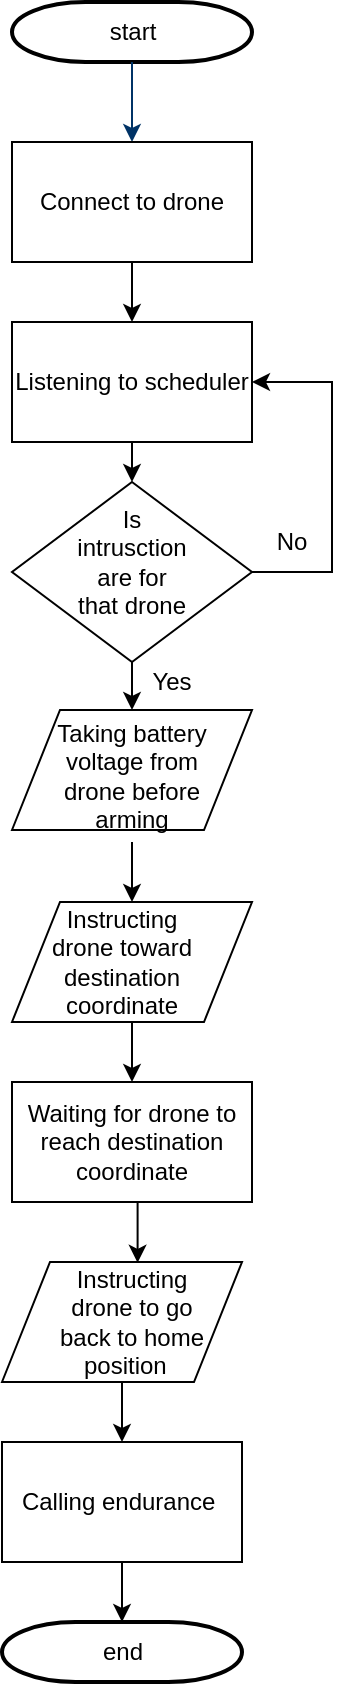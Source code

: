 <mxfile version="12.9.10" type="device"><diagram id="6a731a19-8d31-9384-78a2-239565b7b9f0" name="Page-1"><mxGraphModel dx="1038" dy="499" grid="1" gridSize="10" guides="1" tooltips="1" connect="1" arrows="1" fold="1" page="1" pageScale="1" pageWidth="1169" pageHeight="827" background="#ffffff" math="0" shadow="0"><root><mxCell id="0"/><mxCell id="1" parent="0"/><mxCell id="2" value="start" style="shape=mxgraph.flowchart.terminator;strokeWidth=2;gradientColor=none;gradientDirection=north;fontStyle=0;html=1;" parent="1" vertex="1"><mxGeometry x="260" y="60" width="120" height="30" as="geometry"/></mxCell><mxCell id="7" style="fontStyle=1;strokeColor=#003366;strokeWidth=1;html=1;" parent="1" source="2" edge="1"><mxGeometry relative="1" as="geometry"><mxPoint x="320" y="130" as="targetPoint"/></mxGeometry></mxCell><mxCell id="40" value="end" style="shape=mxgraph.flowchart.terminator;strokeWidth=2;gradientColor=none;gradientDirection=north;fontStyle=0;html=1;" parent="1" vertex="1"><mxGeometry x="255" y="870" width="120" height="30" as="geometry"/></mxCell><mxCell id="EZgi-CYaKlcAQW3pggal-74" style="edgeStyle=orthogonalEdgeStyle;rounded=0;orthogonalLoop=1;jettySize=auto;html=1;exitX=0.5;exitY=1;exitDx=0;exitDy=0;entryX=0.5;entryY=0;entryDx=0;entryDy=0;" edge="1" parent="1" source="EZgi-CYaKlcAQW3pggal-55" target="EZgi-CYaKlcAQW3pggal-56"><mxGeometry relative="1" as="geometry"/></mxCell><mxCell id="EZgi-CYaKlcAQW3pggal-55" value="Connect to drone" style="rounded=0;whiteSpace=wrap;html=1;" vertex="1" parent="1"><mxGeometry x="260" y="130" width="120" height="60" as="geometry"/></mxCell><mxCell id="EZgi-CYaKlcAQW3pggal-75" style="edgeStyle=orthogonalEdgeStyle;rounded=0;orthogonalLoop=1;jettySize=auto;html=1;exitX=0.5;exitY=1;exitDx=0;exitDy=0;entryX=0.5;entryY=0;entryDx=0;entryDy=0;" edge="1" parent="1" source="EZgi-CYaKlcAQW3pggal-56" target="EZgi-CYaKlcAQW3pggal-57"><mxGeometry relative="1" as="geometry"/></mxCell><mxCell id="EZgi-CYaKlcAQW3pggal-56" value="Listening to scheduler" style="rounded=0;whiteSpace=wrap;html=1;" vertex="1" parent="1"><mxGeometry x="260" y="220" width="120" height="60" as="geometry"/></mxCell><mxCell id="EZgi-CYaKlcAQW3pggal-60" style="edgeStyle=orthogonalEdgeStyle;rounded=0;orthogonalLoop=1;jettySize=auto;html=1;exitX=1;exitY=0.5;exitDx=0;exitDy=0;entryX=1;entryY=0.5;entryDx=0;entryDy=0;" edge="1" parent="1" source="EZgi-CYaKlcAQW3pggal-57" target="EZgi-CYaKlcAQW3pggal-56"><mxGeometry relative="1" as="geometry"><Array as="points"><mxPoint x="420" y="345"/><mxPoint x="420" y="250"/></Array></mxGeometry></mxCell><mxCell id="EZgi-CYaKlcAQW3pggal-76" style="edgeStyle=orthogonalEdgeStyle;rounded=0;orthogonalLoop=1;jettySize=auto;html=1;entryX=0.5;entryY=0;entryDx=0;entryDy=0;" edge="1" parent="1" source="EZgi-CYaKlcAQW3pggal-57" target="EZgi-CYaKlcAQW3pggal-63"><mxGeometry relative="1" as="geometry"/></mxCell><mxCell id="EZgi-CYaKlcAQW3pggal-57" value="" style="rhombus;whiteSpace=wrap;html=1;" vertex="1" parent="1"><mxGeometry x="260" y="300" width="120" height="90" as="geometry"/></mxCell><mxCell id="EZgi-CYaKlcAQW3pggal-59" value="Is intrusction are for that drone" style="text;html=1;strokeColor=none;fillColor=none;align=center;verticalAlign=middle;whiteSpace=wrap;rounded=0;" vertex="1" parent="1"><mxGeometry x="300" y="330" width="40" height="20" as="geometry"/></mxCell><mxCell id="EZgi-CYaKlcAQW3pggal-61" value="No" style="text;html=1;strokeColor=none;fillColor=none;align=center;verticalAlign=middle;whiteSpace=wrap;rounded=0;" vertex="1" parent="1"><mxGeometry x="380" y="320" width="40" height="20" as="geometry"/></mxCell><mxCell id="EZgi-CYaKlcAQW3pggal-62" value="" style="shape=parallelogram;perimeter=parallelogramPerimeter;whiteSpace=wrap;html=1;" vertex="1" parent="1"><mxGeometry x="260" y="414" width="120" height="60" as="geometry"/></mxCell><mxCell id="EZgi-CYaKlcAQW3pggal-78" style="edgeStyle=orthogonalEdgeStyle;rounded=0;orthogonalLoop=1;jettySize=auto;html=1;exitX=0.5;exitY=1;exitDx=0;exitDy=0;entryX=0.5;entryY=0;entryDx=0;entryDy=0;" edge="1" parent="1" source="EZgi-CYaKlcAQW3pggal-63" target="EZgi-CYaKlcAQW3pggal-66"><mxGeometry relative="1" as="geometry"/></mxCell><mxCell id="EZgi-CYaKlcAQW3pggal-63" value="Taking battery voltage from drone before arming" style="text;html=1;strokeColor=none;fillColor=none;align=center;verticalAlign=middle;whiteSpace=wrap;rounded=0;" vertex="1" parent="1"><mxGeometry x="270" y="414" width="100" height="66" as="geometry"/></mxCell><mxCell id="EZgi-CYaKlcAQW3pggal-79" style="edgeStyle=orthogonalEdgeStyle;rounded=0;orthogonalLoop=1;jettySize=auto;html=1;exitX=0.5;exitY=1;exitDx=0;exitDy=0;entryX=0.5;entryY=0;entryDx=0;entryDy=0;" edge="1" parent="1" source="EZgi-CYaKlcAQW3pggal-66" target="EZgi-CYaKlcAQW3pggal-71"><mxGeometry relative="1" as="geometry"/></mxCell><mxCell id="EZgi-CYaKlcAQW3pggal-66" value="" style="shape=parallelogram;perimeter=parallelogramPerimeter;whiteSpace=wrap;html=1;" vertex="1" parent="1"><mxGeometry x="260" y="510" width="120" height="60" as="geometry"/></mxCell><mxCell id="EZgi-CYaKlcAQW3pggal-67" value="Instructing drone toward destination coordinate" style="text;html=1;strokeColor=none;fillColor=none;align=center;verticalAlign=middle;whiteSpace=wrap;rounded=0;" vertex="1" parent="1"><mxGeometry x="270" y="535" width="90" height="10" as="geometry"/></mxCell><mxCell id="EZgi-CYaKlcAQW3pggal-81" style="edgeStyle=orthogonalEdgeStyle;rounded=0;orthogonalLoop=1;jettySize=auto;html=1;exitX=0.5;exitY=1;exitDx=0;exitDy=0;entryX=0.5;entryY=0;entryDx=0;entryDy=0;" edge="1" parent="1" source="EZgi-CYaKlcAQW3pggal-68" target="EZgi-CYaKlcAQW3pggal-73"><mxGeometry relative="1" as="geometry"/></mxCell><mxCell id="EZgi-CYaKlcAQW3pggal-68" value="" style="shape=parallelogram;perimeter=parallelogramPerimeter;whiteSpace=wrap;html=1;" vertex="1" parent="1"><mxGeometry x="255" y="690" width="120" height="60" as="geometry"/></mxCell><mxCell id="EZgi-CYaKlcAQW3pggal-69" value="Instructing drone to go back to home position&amp;nbsp;&amp;nbsp;" style="text;html=1;strokeColor=none;fillColor=none;align=center;verticalAlign=middle;whiteSpace=wrap;rounded=0;" vertex="1" parent="1"><mxGeometry x="275" y="710" width="90" height="20" as="geometry"/></mxCell><mxCell id="EZgi-CYaKlcAQW3pggal-80" style="edgeStyle=orthogonalEdgeStyle;rounded=0;orthogonalLoop=1;jettySize=auto;html=1;exitX=0.5;exitY=1;exitDx=0;exitDy=0;entryX=0.565;entryY=0.007;entryDx=0;entryDy=0;entryPerimeter=0;" edge="1" parent="1" source="EZgi-CYaKlcAQW3pggal-71" target="EZgi-CYaKlcAQW3pggal-68"><mxGeometry relative="1" as="geometry"/></mxCell><mxCell id="EZgi-CYaKlcAQW3pggal-71" value="Waiting for drone to reach destination coordinate" style="rounded=0;whiteSpace=wrap;html=1;" vertex="1" parent="1"><mxGeometry x="260" y="600" width="120" height="60" as="geometry"/></mxCell><mxCell id="EZgi-CYaKlcAQW3pggal-82" style="edgeStyle=orthogonalEdgeStyle;rounded=0;orthogonalLoop=1;jettySize=auto;html=1;exitX=0.5;exitY=1;exitDx=0;exitDy=0;entryX=0.5;entryY=0;entryDx=0;entryDy=0;entryPerimeter=0;" edge="1" parent="1" source="EZgi-CYaKlcAQW3pggal-73" target="40"><mxGeometry relative="1" as="geometry"/></mxCell><mxCell id="EZgi-CYaKlcAQW3pggal-73" value="Calling endurance&amp;nbsp;" style="rounded=0;whiteSpace=wrap;html=1;" vertex="1" parent="1"><mxGeometry x="255" y="780" width="120" height="60" as="geometry"/></mxCell><mxCell id="EZgi-CYaKlcAQW3pggal-77" value="Yes" style="text;html=1;strokeColor=none;fillColor=none;align=center;verticalAlign=middle;whiteSpace=wrap;rounded=0;" vertex="1" parent="1"><mxGeometry x="320" y="390" width="40" height="20" as="geometry"/></mxCell></root></mxGraphModel></diagram></mxfile>